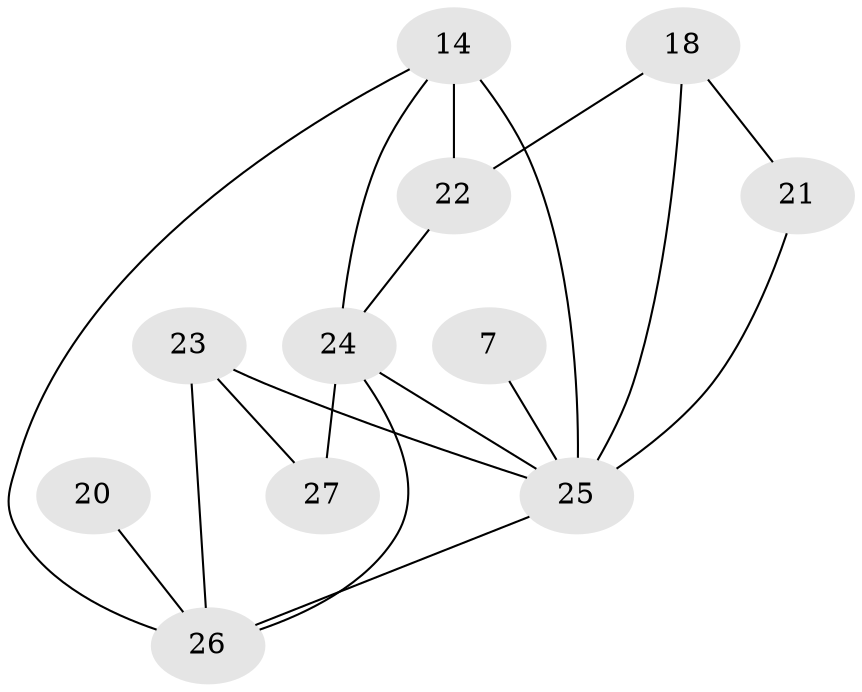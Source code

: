 // original degree distribution, {3: 0.15384615384615385, 1: 0.38461538461538464, 2: 0.1978021978021978, 0: 0.13186813186813187, 4: 0.08791208791208792, 5: 0.02197802197802198, 7: 0.01098901098901099, 6: 0.01098901098901099}
// Generated by graph-tools (version 1.1) at 2025/35/03/04/25 23:35:50]
// undirected, 11 vertices, 18 edges
graph export_dot {
  node [color=gray90,style=filled];
  7;
  14;
  18;
  20;
  21;
  22;
  23;
  24;
  25;
  26;
  27;
  7 -- 25 [weight=1.0];
  14 -- 22 [weight=2.0];
  14 -- 24 [weight=1.0];
  14 -- 25 [weight=1.0];
  14 -- 26 [weight=1.0];
  18 -- 21 [weight=2.0];
  18 -- 22 [weight=1.0];
  18 -- 25 [weight=2.0];
  20 -- 26 [weight=1.0];
  21 -- 25 [weight=1.0];
  22 -- 24 [weight=1.0];
  23 -- 25 [weight=1.0];
  23 -- 26 [weight=1.0];
  23 -- 27 [weight=1.0];
  24 -- 25 [weight=1.0];
  24 -- 26 [weight=1.0];
  24 -- 27 [weight=1.0];
  25 -- 26 [weight=1.0];
}
